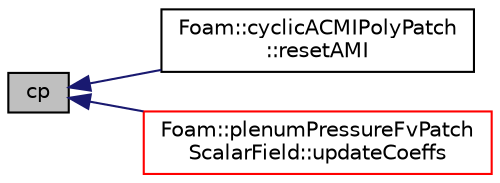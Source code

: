 digraph "cp"
{
  bgcolor="transparent";
  edge [fontname="Helvetica",fontsize="10",labelfontname="Helvetica",labelfontsize="10"];
  node [fontname="Helvetica",fontsize="10",shape=record];
  rankdir="LR";
  Node121220 [label="cp",height=0.2,width=0.4,color="black", fillcolor="grey75", style="filled", fontcolor="black"];
  Node121220 -> Node121221 [dir="back",color="midnightblue",fontsize="10",style="solid",fontname="Helvetica"];
  Node121221 [label="Foam::cyclicACMIPolyPatch\l::resetAMI",height=0.2,width=0.4,color="black",URL="$a26057.html#a8137f810e4a5638bd9eaaa9c7d7132b8",tooltip="Reset the AMI interpolator. "];
  Node121220 -> Node121222 [dir="back",color="midnightblue",fontsize="10",style="solid",fontname="Helvetica"];
  Node121222 [label="Foam::plenumPressureFvPatch\lScalarField::updateCoeffs",height=0.2,width=0.4,color="red",URL="$a23017.html#a7e24eafac629d3733181cd942d4c902f",tooltip="Update the coefficients associated with the patch field. "];
}
